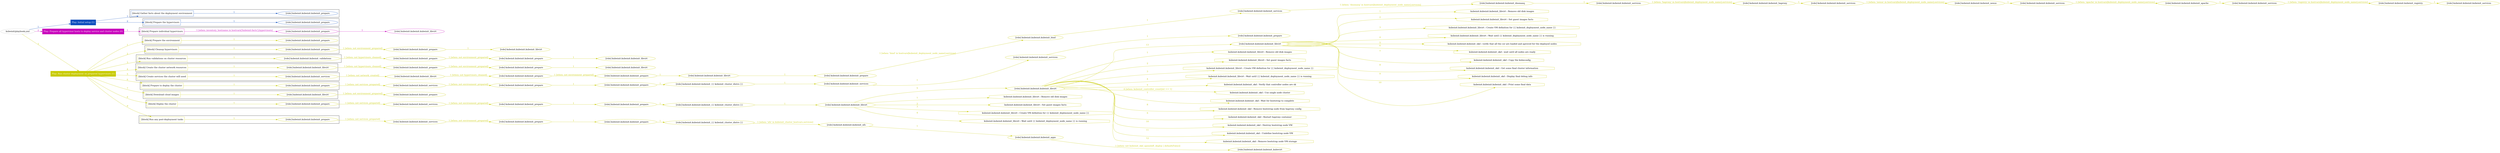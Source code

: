 digraph {
	graph [concentrate=true ordering=in rankdir=LR ratio=fill]
	edge [esep=5 sep=10]
	"kubeinit/playbook.yml" [id=root_node style=dotted]
	play_4e914e64 [label="Play: Initial setup (1)" color="#0e4ebe" fontcolor="#ffffff" id=play_4e914e64 shape=box style=filled tooltip=localhost]
	"kubeinit/playbook.yml" -> play_4e914e64 [label="1 " color="#0e4ebe" fontcolor="#0e4ebe" id=edge_4ff489d5 labeltooltip="1 " tooltip="1 "]
	subgraph "kubeinit.kubeinit.kubeinit_prepare" {
		role_fd4908af [label="[role] kubeinit.kubeinit.kubeinit_prepare" color="#0e4ebe" id=role_fd4908af tooltip="kubeinit.kubeinit.kubeinit_prepare"]
	}
	subgraph "kubeinit.kubeinit.kubeinit_prepare" {
		role_69dec87e [label="[role] kubeinit.kubeinit.kubeinit_prepare" color="#0e4ebe" id=role_69dec87e tooltip="kubeinit.kubeinit.kubeinit_prepare"]
	}
	subgraph "Play: Initial setup (1)" {
		play_4e914e64 -> block_f7ab9ee4 [label=1 color="#0e4ebe" fontcolor="#0e4ebe" id=edge_a1adf432 labeltooltip=1 tooltip=1]
		subgraph cluster_block_f7ab9ee4 {
			block_f7ab9ee4 [label="[block] Gather facts about the deployment environment" color="#0e4ebe" id=block_f7ab9ee4 labeltooltip="Gather facts about the deployment environment" shape=box tooltip="Gather facts about the deployment environment"]
			block_f7ab9ee4 -> role_fd4908af [label="1 " color="#0e4ebe" fontcolor="#0e4ebe" id=edge_4fd4297d labeltooltip="1 " tooltip="1 "]
		}
		play_4e914e64 -> block_a838bcbe [label=2 color="#0e4ebe" fontcolor="#0e4ebe" id=edge_756e80ea labeltooltip=2 tooltip=2]
		subgraph cluster_block_a838bcbe {
			block_a838bcbe [label="[block] Prepare the hypervisors" color="#0e4ebe" id=block_a838bcbe labeltooltip="Prepare the hypervisors" shape=box tooltip="Prepare the hypervisors"]
			block_a838bcbe -> role_69dec87e [label="1 " color="#0e4ebe" fontcolor="#0e4ebe" id=edge_f2686481 labeltooltip="1 " tooltip="1 "]
		}
	}
	play_1fb21b0c [label="Play: Prepare all hypervisor hosts to deploy service and cluster nodes (0)" color="#c804bc" fontcolor="#ffffff" id=play_1fb21b0c shape=box style=filled tooltip="Play: Prepare all hypervisor hosts to deploy service and cluster nodes (0)"]
	"kubeinit/playbook.yml" -> play_1fb21b0c [label="2 " color="#c804bc" fontcolor="#c804bc" id=edge_9f6dee1a labeltooltip="2 " tooltip="2 "]
	subgraph "kubeinit.kubeinit.kubeinit_libvirt" {
		role_2253229f [label="[role] kubeinit.kubeinit.kubeinit_libvirt" color="#c804bc" id=role_2253229f tooltip="kubeinit.kubeinit.kubeinit_libvirt"]
	}
	subgraph "kubeinit.kubeinit.kubeinit_prepare" {
		role_5ec70549 [label="[role] kubeinit.kubeinit.kubeinit_prepare" color="#c804bc" id=role_5ec70549 tooltip="kubeinit.kubeinit.kubeinit_prepare"]
		role_5ec70549 -> role_2253229f [label="1 " color="#c804bc" fontcolor="#c804bc" id=edge_b581c71c labeltooltip="1 " tooltip="1 "]
	}
	subgraph "Play: Prepare all hypervisor hosts to deploy service and cluster nodes (0)" {
		play_1fb21b0c -> block_0307b146 [label=1 color="#c804bc" fontcolor="#c804bc" id=edge_375559dc labeltooltip=1 tooltip=1]
		subgraph cluster_block_0307b146 {
			block_0307b146 [label="[block] Prepare individual hypervisors" color="#c804bc" id=block_0307b146 labeltooltip="Prepare individual hypervisors" shape=box tooltip="Prepare individual hypervisors"]
			block_0307b146 -> role_5ec70549 [label="1 [when: inventory_hostname in hostvars['kubeinit-facts'].hypervisors]" color="#c804bc" fontcolor="#c804bc" id=edge_5ae72ff5 labeltooltip="1 [when: inventory_hostname in hostvars['kubeinit-facts'].hypervisors]" tooltip="1 [when: inventory_hostname in hostvars['kubeinit-facts'].hypervisors]"]
		}
	}
	play_2f89dcea [label="Play: Run cluster deployment on prepared hypervisors (1)" color="#c8cb01" fontcolor="#ffffff" id=play_2f89dcea shape=box style=filled tooltip=localhost]
	"kubeinit/playbook.yml" -> play_2f89dcea [label="3 " color="#c8cb01" fontcolor="#c8cb01" id=edge_bffbb3a6 labeltooltip="3 " tooltip="3 "]
	subgraph "kubeinit.kubeinit.kubeinit_prepare" {
		role_9c0fe7ba [label="[role] kubeinit.kubeinit.kubeinit_prepare" color="#c8cb01" id=role_9c0fe7ba tooltip="kubeinit.kubeinit.kubeinit_prepare"]
	}
	subgraph "kubeinit.kubeinit.kubeinit_libvirt" {
		role_46c83f9a [label="[role] kubeinit.kubeinit.kubeinit_libvirt" color="#c8cb01" id=role_46c83f9a tooltip="kubeinit.kubeinit.kubeinit_libvirt"]
	}
	subgraph "kubeinit.kubeinit.kubeinit_prepare" {
		role_ad6eb1bf [label="[role] kubeinit.kubeinit.kubeinit_prepare" color="#c8cb01" id=role_ad6eb1bf tooltip="kubeinit.kubeinit.kubeinit_prepare"]
		role_ad6eb1bf -> role_46c83f9a [label="1 " color="#c8cb01" fontcolor="#c8cb01" id=edge_d5aa6922 labeltooltip="1 " tooltip="1 "]
	}
	subgraph "kubeinit.kubeinit.kubeinit_prepare" {
		role_4e6cb451 [label="[role] kubeinit.kubeinit.kubeinit_prepare" color="#c8cb01" id=role_4e6cb451 tooltip="kubeinit.kubeinit.kubeinit_prepare"]
		role_4e6cb451 -> role_ad6eb1bf [label="1 [when: not environment_prepared]" color="#c8cb01" fontcolor="#c8cb01" id=edge_e89c4f85 labeltooltip="1 [when: not environment_prepared]" tooltip="1 [when: not environment_prepared]"]
	}
	subgraph "kubeinit.kubeinit.kubeinit_libvirt" {
		role_36cd6bf8 [label="[role] kubeinit.kubeinit.kubeinit_libvirt" color="#c8cb01" id=role_36cd6bf8 tooltip="kubeinit.kubeinit.kubeinit_libvirt"]
	}
	subgraph "kubeinit.kubeinit.kubeinit_prepare" {
		role_2584d941 [label="[role] kubeinit.kubeinit.kubeinit_prepare" color="#c8cb01" id=role_2584d941 tooltip="kubeinit.kubeinit.kubeinit_prepare"]
		role_2584d941 -> role_36cd6bf8 [label="1 " color="#c8cb01" fontcolor="#c8cb01" id=edge_6d9c1d1e labeltooltip="1 " tooltip="1 "]
	}
	subgraph "kubeinit.kubeinit.kubeinit_prepare" {
		role_7f912f42 [label="[role] kubeinit.kubeinit.kubeinit_prepare" color="#c8cb01" id=role_7f912f42 tooltip="kubeinit.kubeinit.kubeinit_prepare"]
		role_7f912f42 -> role_2584d941 [label="1 [when: not environment_prepared]" color="#c8cb01" fontcolor="#c8cb01" id=edge_3506bd33 labeltooltip="1 [when: not environment_prepared]" tooltip="1 [when: not environment_prepared]"]
	}
	subgraph "kubeinit.kubeinit.kubeinit_validations" {
		role_5e11e14b [label="[role] kubeinit.kubeinit.kubeinit_validations" color="#c8cb01" id=role_5e11e14b tooltip="kubeinit.kubeinit.kubeinit_validations"]
		role_5e11e14b -> role_7f912f42 [label="1 [when: not hypervisors_cleaned]" color="#c8cb01" fontcolor="#c8cb01" id=edge_e35ffaf0 labeltooltip="1 [when: not hypervisors_cleaned]" tooltip="1 [when: not hypervisors_cleaned]"]
	}
	subgraph "kubeinit.kubeinit.kubeinit_libvirt" {
		role_f66a70a3 [label="[role] kubeinit.kubeinit.kubeinit_libvirt" color="#c8cb01" id=role_f66a70a3 tooltip="kubeinit.kubeinit.kubeinit_libvirt"]
	}
	subgraph "kubeinit.kubeinit.kubeinit_prepare" {
		role_c2c44895 [label="[role] kubeinit.kubeinit.kubeinit_prepare" color="#c8cb01" id=role_c2c44895 tooltip="kubeinit.kubeinit.kubeinit_prepare"]
		role_c2c44895 -> role_f66a70a3 [label="1 " color="#c8cb01" fontcolor="#c8cb01" id=edge_ed6bbc50 labeltooltip="1 " tooltip="1 "]
	}
	subgraph "kubeinit.kubeinit.kubeinit_prepare" {
		role_7972e5ec [label="[role] kubeinit.kubeinit.kubeinit_prepare" color="#c8cb01" id=role_7972e5ec tooltip="kubeinit.kubeinit.kubeinit_prepare"]
		role_7972e5ec -> role_c2c44895 [label="1 [when: not environment_prepared]" color="#c8cb01" fontcolor="#c8cb01" id=edge_f7f65ac6 labeltooltip="1 [when: not environment_prepared]" tooltip="1 [when: not environment_prepared]"]
	}
	subgraph "kubeinit.kubeinit.kubeinit_libvirt" {
		role_7343e8a0 [label="[role] kubeinit.kubeinit.kubeinit_libvirt" color="#c8cb01" id=role_7343e8a0 tooltip="kubeinit.kubeinit.kubeinit_libvirt"]
		role_7343e8a0 -> role_7972e5ec [label="1 [when: not hypervisors_cleaned]" color="#c8cb01" fontcolor="#c8cb01" id=edge_d0a90a87 labeltooltip="1 [when: not hypervisors_cleaned]" tooltip="1 [when: not hypervisors_cleaned]"]
	}
	subgraph "kubeinit.kubeinit.kubeinit_services" {
		role_c95aaecf [label="[role] kubeinit.kubeinit.kubeinit_services" color="#c8cb01" id=role_c95aaecf tooltip="kubeinit.kubeinit.kubeinit_services"]
	}
	subgraph "kubeinit.kubeinit.kubeinit_registry" {
		role_54d8c5b8 [label="[role] kubeinit.kubeinit.kubeinit_registry" color="#c8cb01" id=role_54d8c5b8 tooltip="kubeinit.kubeinit.kubeinit_registry"]
		role_54d8c5b8 -> role_c95aaecf [label="1 " color="#c8cb01" fontcolor="#c8cb01" id=edge_4d1092a9 labeltooltip="1 " tooltip="1 "]
	}
	subgraph "kubeinit.kubeinit.kubeinit_services" {
		role_a416672f [label="[role] kubeinit.kubeinit.kubeinit_services" color="#c8cb01" id=role_a416672f tooltip="kubeinit.kubeinit.kubeinit_services"]
		role_a416672f -> role_54d8c5b8 [label="1 [when: 'registry' in hostvars[kubeinit_deployment_node_name].services]" color="#c8cb01" fontcolor="#c8cb01" id=edge_85f5467c labeltooltip="1 [when: 'registry' in hostvars[kubeinit_deployment_node_name].services]" tooltip="1 [when: 'registry' in hostvars[kubeinit_deployment_node_name].services]"]
	}
	subgraph "kubeinit.kubeinit.kubeinit_apache" {
		role_a12e4aa0 [label="[role] kubeinit.kubeinit.kubeinit_apache" color="#c8cb01" id=role_a12e4aa0 tooltip="kubeinit.kubeinit.kubeinit_apache"]
		role_a12e4aa0 -> role_a416672f [label="1 " color="#c8cb01" fontcolor="#c8cb01" id=edge_a65c7966 labeltooltip="1 " tooltip="1 "]
	}
	subgraph "kubeinit.kubeinit.kubeinit_services" {
		role_0d0e5149 [label="[role] kubeinit.kubeinit.kubeinit_services" color="#c8cb01" id=role_0d0e5149 tooltip="kubeinit.kubeinit.kubeinit_services"]
		role_0d0e5149 -> role_a12e4aa0 [label="1 [when: 'apache' in hostvars[kubeinit_deployment_node_name].services]" color="#c8cb01" fontcolor="#c8cb01" id=edge_c020ba65 labeltooltip="1 [when: 'apache' in hostvars[kubeinit_deployment_node_name].services]" tooltip="1 [when: 'apache' in hostvars[kubeinit_deployment_node_name].services]"]
	}
	subgraph "kubeinit.kubeinit.kubeinit_nexus" {
		role_527b927e [label="[role] kubeinit.kubeinit.kubeinit_nexus" color="#c8cb01" id=role_527b927e tooltip="kubeinit.kubeinit.kubeinit_nexus"]
		role_527b927e -> role_0d0e5149 [label="1 " color="#c8cb01" fontcolor="#c8cb01" id=edge_44236f78 labeltooltip="1 " tooltip="1 "]
	}
	subgraph "kubeinit.kubeinit.kubeinit_services" {
		role_8ae8592d [label="[role] kubeinit.kubeinit.kubeinit_services" color="#c8cb01" id=role_8ae8592d tooltip="kubeinit.kubeinit.kubeinit_services"]
		role_8ae8592d -> role_527b927e [label="1 [when: 'nexus' in hostvars[kubeinit_deployment_node_name].services]" color="#c8cb01" fontcolor="#c8cb01" id=edge_5bd20817 labeltooltip="1 [when: 'nexus' in hostvars[kubeinit_deployment_node_name].services]" tooltip="1 [when: 'nexus' in hostvars[kubeinit_deployment_node_name].services]"]
	}
	subgraph "kubeinit.kubeinit.kubeinit_haproxy" {
		role_d26cd237 [label="[role] kubeinit.kubeinit.kubeinit_haproxy" color="#c8cb01" id=role_d26cd237 tooltip="kubeinit.kubeinit.kubeinit_haproxy"]
		role_d26cd237 -> role_8ae8592d [label="1 " color="#c8cb01" fontcolor="#c8cb01" id=edge_d39f09a6 labeltooltip="1 " tooltip="1 "]
	}
	subgraph "kubeinit.kubeinit.kubeinit_services" {
		role_e97a756e [label="[role] kubeinit.kubeinit.kubeinit_services" color="#c8cb01" id=role_e97a756e tooltip="kubeinit.kubeinit.kubeinit_services"]
		role_e97a756e -> role_d26cd237 [label="1 [when: 'haproxy' in hostvars[kubeinit_deployment_node_name].services]" color="#c8cb01" fontcolor="#c8cb01" id=edge_504bc693 labeltooltip="1 [when: 'haproxy' in hostvars[kubeinit_deployment_node_name].services]" tooltip="1 [when: 'haproxy' in hostvars[kubeinit_deployment_node_name].services]"]
	}
	subgraph "kubeinit.kubeinit.kubeinit_dnsmasq" {
		role_b271257d [label="[role] kubeinit.kubeinit.kubeinit_dnsmasq" color="#c8cb01" id=role_b271257d tooltip="kubeinit.kubeinit.kubeinit_dnsmasq"]
		role_b271257d -> role_e97a756e [label="1 " color="#c8cb01" fontcolor="#c8cb01" id=edge_60c05bbc labeltooltip="1 " tooltip="1 "]
	}
	subgraph "kubeinit.kubeinit.kubeinit_services" {
		role_afd55d66 [label="[role] kubeinit.kubeinit.kubeinit_services" color="#c8cb01" id=role_afd55d66 tooltip="kubeinit.kubeinit.kubeinit_services"]
		role_afd55d66 -> role_b271257d [label="1 [when: 'dnsmasq' in hostvars[kubeinit_deployment_node_name].services]" color="#c8cb01" fontcolor="#c8cb01" id=edge_357ff1e6 labeltooltip="1 [when: 'dnsmasq' in hostvars[kubeinit_deployment_node_name].services]" tooltip="1 [when: 'dnsmasq' in hostvars[kubeinit_deployment_node_name].services]"]
	}
	subgraph "kubeinit.kubeinit.kubeinit_bind" {
		role_9a9a4bff [label="[role] kubeinit.kubeinit.kubeinit_bind" color="#c8cb01" id=role_9a9a4bff tooltip="kubeinit.kubeinit.kubeinit_bind"]
		role_9a9a4bff -> role_afd55d66 [label="1 " color="#c8cb01" fontcolor="#c8cb01" id=edge_6f9c874e labeltooltip="1 " tooltip="1 "]
	}
	subgraph "kubeinit.kubeinit.kubeinit_prepare" {
		role_b972ca03 [label="[role] kubeinit.kubeinit.kubeinit_prepare" color="#c8cb01" id=role_b972ca03 tooltip="kubeinit.kubeinit.kubeinit_prepare"]
		role_b972ca03 -> role_9a9a4bff [label="1 [when: 'bind' in hostvars[kubeinit_deployment_node_name].services]" color="#c8cb01" fontcolor="#c8cb01" id=edge_92c0a824 labeltooltip="1 [when: 'bind' in hostvars[kubeinit_deployment_node_name].services]" tooltip="1 [when: 'bind' in hostvars[kubeinit_deployment_node_name].services]"]
	}
	subgraph "kubeinit.kubeinit.kubeinit_libvirt" {
		role_f0cde20f [label="[role] kubeinit.kubeinit.kubeinit_libvirt" color="#c8cb01" id=role_f0cde20f tooltip="kubeinit.kubeinit.kubeinit_libvirt"]
		role_f0cde20f -> role_b972ca03 [label="1 " color="#c8cb01" fontcolor="#c8cb01" id=edge_6a80086a labeltooltip="1 " tooltip="1 "]
	}
	subgraph "kubeinit.kubeinit.kubeinit_prepare" {
		role_d7c16198 [label="[role] kubeinit.kubeinit.kubeinit_prepare" color="#c8cb01" id=role_d7c16198 tooltip="kubeinit.kubeinit.kubeinit_prepare"]
		role_d7c16198 -> role_f0cde20f [label="1 " color="#c8cb01" fontcolor="#c8cb01" id=edge_2d52c5f4 labeltooltip="1 " tooltip="1 "]
	}
	subgraph "kubeinit.kubeinit.kubeinit_prepare" {
		role_d13fef02 [label="[role] kubeinit.kubeinit.kubeinit_prepare" color="#c8cb01" id=role_d13fef02 tooltip="kubeinit.kubeinit.kubeinit_prepare"]
		role_d13fef02 -> role_d7c16198 [label="1 [when: not environment_prepared]" color="#c8cb01" fontcolor="#c8cb01" id=edge_324f4bd3 labeltooltip="1 [when: not environment_prepared]" tooltip="1 [when: not environment_prepared]"]
	}
	subgraph "kubeinit.kubeinit.kubeinit_libvirt" {
		role_856e96bd [label="[role] kubeinit.kubeinit.kubeinit_libvirt" color="#c8cb01" id=role_856e96bd tooltip="kubeinit.kubeinit.kubeinit_libvirt"]
		role_856e96bd -> role_d13fef02 [label="1 [when: not hypervisors_cleaned]" color="#c8cb01" fontcolor="#c8cb01" id=edge_620374a3 labeltooltip="1 [when: not hypervisors_cleaned]" tooltip="1 [when: not hypervisors_cleaned]"]
	}
	subgraph "kubeinit.kubeinit.kubeinit_services" {
		role_5e83ffb6 [label="[role] kubeinit.kubeinit.kubeinit_services" color="#c8cb01" id=role_5e83ffb6 tooltip="kubeinit.kubeinit.kubeinit_services"]
		role_5e83ffb6 -> role_856e96bd [label="1 [when: not network_created]" color="#c8cb01" fontcolor="#c8cb01" id=edge_21f86367 labeltooltip="1 [when: not network_created]" tooltip="1 [when: not network_created]"]
	}
	subgraph "kubeinit.kubeinit.kubeinit_prepare" {
		role_6d3808e2 [label="[role] kubeinit.kubeinit.kubeinit_prepare" color="#c8cb01" id=role_6d3808e2 tooltip="kubeinit.kubeinit.kubeinit_prepare"]
	}
	subgraph "kubeinit.kubeinit.kubeinit_services" {
		role_d3d2eced [label="[role] kubeinit.kubeinit.kubeinit_services" color="#c8cb01" id=role_d3d2eced tooltip="kubeinit.kubeinit.kubeinit_services"]
		role_d3d2eced -> role_6d3808e2 [label="1 " color="#c8cb01" fontcolor="#c8cb01" id=edge_c1c97fa8 labeltooltip="1 " tooltip="1 "]
	}
	subgraph "kubeinit.kubeinit.kubeinit_services" {
		role_b2fcb468 [label="[role] kubeinit.kubeinit.kubeinit_services" color="#c8cb01" id=role_b2fcb468 tooltip="kubeinit.kubeinit.kubeinit_services"]
		role_b2fcb468 -> role_d3d2eced [label="1 " color="#c8cb01" fontcolor="#c8cb01" id=edge_1f1525b4 labeltooltip="1 " tooltip="1 "]
	}
	subgraph "kubeinit.kubeinit.kubeinit_{{ kubeinit_cluster_distro }}" {
		role_0a1ce765 [label="[role] kubeinit.kubeinit.kubeinit_{{ kubeinit_cluster_distro }}" color="#c8cb01" id=role_0a1ce765 tooltip="kubeinit.kubeinit.kubeinit_{{ kubeinit_cluster_distro }}"]
		role_0a1ce765 -> role_b2fcb468 [label="1 " color="#c8cb01" fontcolor="#c8cb01" id=edge_d6eb5a8c labeltooltip="1 " tooltip="1 "]
	}
	subgraph "kubeinit.kubeinit.kubeinit_prepare" {
		role_3f440d27 [label="[role] kubeinit.kubeinit.kubeinit_prepare" color="#c8cb01" id=role_3f440d27 tooltip="kubeinit.kubeinit.kubeinit_prepare"]
		role_3f440d27 -> role_0a1ce765 [label="1 " color="#c8cb01" fontcolor="#c8cb01" id=edge_55a26d3f labeltooltip="1 " tooltip="1 "]
	}
	subgraph "kubeinit.kubeinit.kubeinit_prepare" {
		role_cfdd27df [label="[role] kubeinit.kubeinit.kubeinit_prepare" color="#c8cb01" id=role_cfdd27df tooltip="kubeinit.kubeinit.kubeinit_prepare"]
		role_cfdd27df -> role_3f440d27 [label="1 " color="#c8cb01" fontcolor="#c8cb01" id=edge_e336e3c4 labeltooltip="1 " tooltip="1 "]
	}
	subgraph "kubeinit.kubeinit.kubeinit_services" {
		role_b2cf1198 [label="[role] kubeinit.kubeinit.kubeinit_services" color="#c8cb01" id=role_b2cf1198 tooltip="kubeinit.kubeinit.kubeinit_services"]
		role_b2cf1198 -> role_cfdd27df [label="1 [when: not environment_prepared]" color="#c8cb01" fontcolor="#c8cb01" id=edge_b9cbac7a labeltooltip="1 [when: not environment_prepared]" tooltip="1 [when: not environment_prepared]"]
	}
	subgraph "kubeinit.kubeinit.kubeinit_prepare" {
		role_88609d8b [label="[role] kubeinit.kubeinit.kubeinit_prepare" color="#c8cb01" id=role_88609d8b tooltip="kubeinit.kubeinit.kubeinit_prepare"]
		role_88609d8b -> role_b2cf1198 [label="1 [when: not services_prepared]" color="#c8cb01" fontcolor="#c8cb01" id=edge_02fce723 labeltooltip="1 [when: not services_prepared]" tooltip="1 [when: not services_prepared]"]
	}
	subgraph "kubeinit.kubeinit.kubeinit_prepare" {
		role_790cf5c9 [label="[role] kubeinit.kubeinit.kubeinit_prepare" color="#c8cb01" id=role_790cf5c9 tooltip="kubeinit.kubeinit.kubeinit_prepare"]
	}
	subgraph "kubeinit.kubeinit.kubeinit_libvirt" {
		role_04fc8dc3 [label="[role] kubeinit.kubeinit.kubeinit_libvirt" color="#c8cb01" id=role_04fc8dc3 tooltip="kubeinit.kubeinit.kubeinit_libvirt"]
		role_04fc8dc3 -> role_790cf5c9 [label="1 [when: not environment_prepared]" color="#c8cb01" fontcolor="#c8cb01" id=edge_d9c478bf labeltooltip="1 [when: not environment_prepared]" tooltip="1 [when: not environment_prepared]"]
	}
	subgraph "kubeinit.kubeinit.kubeinit_libvirt" {
		role_00b14c67 [label="[role] kubeinit.kubeinit.kubeinit_libvirt" color="#c8cb01" id=role_00b14c67 tooltip="kubeinit.kubeinit.kubeinit_libvirt"]
		task_533578ec [label="kubeinit.kubeinit.kubeinit_libvirt : Remove old disk images" color="#c8cb01" id=task_533578ec shape=octagon tooltip="kubeinit.kubeinit.kubeinit_libvirt : Remove old disk images"]
		role_00b14c67 -> task_533578ec [label="1 " color="#c8cb01" fontcolor="#c8cb01" id=edge_70fe4f9c labeltooltip="1 " tooltip="1 "]
		task_cfdd8819 [label="kubeinit.kubeinit.kubeinit_libvirt : Set guest images facts" color="#c8cb01" id=task_cfdd8819 shape=octagon tooltip="kubeinit.kubeinit.kubeinit_libvirt : Set guest images facts"]
		role_00b14c67 -> task_cfdd8819 [label="2 " color="#c8cb01" fontcolor="#c8cb01" id=edge_f4d9d29d labeltooltip="2 " tooltip="2 "]
		task_6c0585f1 [label="kubeinit.kubeinit.kubeinit_libvirt : Create VM definition for {{ kubeinit_deployment_node_name }}" color="#c8cb01" id=task_6c0585f1 shape=octagon tooltip="kubeinit.kubeinit.kubeinit_libvirt : Create VM definition for {{ kubeinit_deployment_node_name }}"]
		role_00b14c67 -> task_6c0585f1 [label="3 " color="#c8cb01" fontcolor="#c8cb01" id=edge_a2d695dc labeltooltip="3 " tooltip="3 "]
		task_218a6a0e [label="kubeinit.kubeinit.kubeinit_libvirt : Wait until {{ kubeinit_deployment_node_name }} is running" color="#c8cb01" id=task_218a6a0e shape=octagon tooltip="kubeinit.kubeinit.kubeinit_libvirt : Wait until {{ kubeinit_deployment_node_name }} is running"]
		role_00b14c67 -> task_218a6a0e [label="4 " color="#c8cb01" fontcolor="#c8cb01" id=edge_9e24e4f3 labeltooltip="4 " tooltip="4 "]
		task_4f67aa22 [label="kubeinit.kubeinit.kubeinit_okd : verify that all the csr are loaded and aproved for the deployed nodes" color="#c8cb01" id=task_4f67aa22 shape=octagon tooltip="kubeinit.kubeinit.kubeinit_okd : verify that all the csr are loaded and aproved for the deployed nodes"]
		role_00b14c67 -> task_4f67aa22 [label="5 " color="#c8cb01" fontcolor="#c8cb01" id=edge_5cf240c7 labeltooltip="5 " tooltip="5 "]
		task_e8c7a457 [label="kubeinit.kubeinit.kubeinit_okd : wait until all nodes are ready" color="#c8cb01" id=task_e8c7a457 shape=octagon tooltip="kubeinit.kubeinit.kubeinit_okd : wait until all nodes are ready"]
		role_00b14c67 -> task_e8c7a457 [label="6 " color="#c8cb01" fontcolor="#c8cb01" id=edge_0ae916c8 labeltooltip="6 " tooltip="6 "]
		task_df2bb615 [label="kubeinit.kubeinit.kubeinit_okd : Copy the kubeconfig" color="#c8cb01" id=task_df2bb615 shape=octagon tooltip="kubeinit.kubeinit.kubeinit_okd : Copy the kubeconfig"]
		role_00b14c67 -> task_df2bb615 [label="7 " color="#c8cb01" fontcolor="#c8cb01" id=edge_c85f3efb labeltooltip="7 " tooltip="7 "]
		task_feddc29b [label="kubeinit.kubeinit.kubeinit_okd : Get some final cluster information" color="#c8cb01" id=task_feddc29b shape=octagon tooltip="kubeinit.kubeinit.kubeinit_okd : Get some final cluster information"]
		role_00b14c67 -> task_feddc29b [label="8 " color="#c8cb01" fontcolor="#c8cb01" id=edge_3739b8cf labeltooltip="8 " tooltip="8 "]
		task_a2d1482a [label="kubeinit.kubeinit.kubeinit_okd : Display final debug info" color="#c8cb01" id=task_a2d1482a shape=octagon tooltip="kubeinit.kubeinit.kubeinit_okd : Display final debug info"]
		role_00b14c67 -> task_a2d1482a [label="9 " color="#c8cb01" fontcolor="#c8cb01" id=edge_ceda8502 labeltooltip="9 " tooltip="9 "]
		task_c70e4a7d [label="kubeinit.kubeinit.kubeinit_okd : Print some final data" color="#c8cb01" id=task_c70e4a7d shape=octagon tooltip="kubeinit.kubeinit.kubeinit_okd : Print some final data"]
		role_00b14c67 -> task_c70e4a7d [label="10 " color="#c8cb01" fontcolor="#c8cb01" id=edge_bc88bef4 labeltooltip="10 " tooltip="10 "]
	}
	subgraph "kubeinit.kubeinit.kubeinit_libvirt" {
		role_626a344e [label="[role] kubeinit.kubeinit.kubeinit_libvirt" color="#c8cb01" id=role_626a344e tooltip="kubeinit.kubeinit.kubeinit_libvirt"]
		task_425c0024 [label="kubeinit.kubeinit.kubeinit_libvirt : Remove old disk images" color="#c8cb01" id=task_425c0024 shape=octagon tooltip="kubeinit.kubeinit.kubeinit_libvirt : Remove old disk images"]
		role_626a344e -> task_425c0024 [label="1 " color="#c8cb01" fontcolor="#c8cb01" id=edge_346462fe labeltooltip="1 " tooltip="1 "]
		task_7805aa20 [label="kubeinit.kubeinit.kubeinit_libvirt : Set guest images facts" color="#c8cb01" id=task_7805aa20 shape=octagon tooltip="kubeinit.kubeinit.kubeinit_libvirt : Set guest images facts"]
		role_626a344e -> task_7805aa20 [label="2 " color="#c8cb01" fontcolor="#c8cb01" id=edge_fbdee884 labeltooltip="2 " tooltip="2 "]
		task_92cef540 [label="kubeinit.kubeinit.kubeinit_libvirt : Create VM definition for {{ kubeinit_deployment_node_name }}" color="#c8cb01" id=task_92cef540 shape=octagon tooltip="kubeinit.kubeinit.kubeinit_libvirt : Create VM definition for {{ kubeinit_deployment_node_name }}"]
		role_626a344e -> task_92cef540 [label="3 " color="#c8cb01" fontcolor="#c8cb01" id=edge_77c839f0 labeltooltip="3 " tooltip="3 "]
		task_9b86efb5 [label="kubeinit.kubeinit.kubeinit_libvirt : Wait until {{ kubeinit_deployment_node_name }} is running" color="#c8cb01" id=task_9b86efb5 shape=octagon tooltip="kubeinit.kubeinit.kubeinit_libvirt : Wait until {{ kubeinit_deployment_node_name }} is running"]
		role_626a344e -> task_9b86efb5 [label="4 " color="#c8cb01" fontcolor="#c8cb01" id=edge_b79723fd labeltooltip="4 " tooltip="4 "]
		task_b543eabb [label="kubeinit.kubeinit.kubeinit_okd : Verify that controller nodes are ok" color="#c8cb01" id=task_b543eabb shape=octagon tooltip="kubeinit.kubeinit.kubeinit_okd : Verify that controller nodes are ok"]
		role_626a344e -> task_b543eabb [label="5 " color="#c8cb01" fontcolor="#c8cb01" id=edge_6646ab53 labeltooltip="5 " tooltip="5 "]
		task_80788ee1 [label="kubeinit.kubeinit.kubeinit_okd : Use single node cluster" color="#c8cb01" id=task_80788ee1 shape=octagon tooltip="kubeinit.kubeinit.kubeinit_okd : Use single node cluster"]
		role_626a344e -> task_80788ee1 [label="6 [when: kubeinit_controller_count|int == 1]" color="#c8cb01" fontcolor="#c8cb01" id=edge_01d13802 labeltooltip="6 [when: kubeinit_controller_count|int == 1]" tooltip="6 [when: kubeinit_controller_count|int == 1]"]
		task_c6891e9a [label="kubeinit.kubeinit.kubeinit_okd : Wait for bootstrap to complete" color="#c8cb01" id=task_c6891e9a shape=octagon tooltip="kubeinit.kubeinit.kubeinit_okd : Wait for bootstrap to complete"]
		role_626a344e -> task_c6891e9a [label="7 " color="#c8cb01" fontcolor="#c8cb01" id=edge_39a53efc labeltooltip="7 " tooltip="7 "]
		task_1ee35f1e [label="kubeinit.kubeinit.kubeinit_okd : Remove bootstrap node from haproxy config" color="#c8cb01" id=task_1ee35f1e shape=octagon tooltip="kubeinit.kubeinit.kubeinit_okd : Remove bootstrap node from haproxy config"]
		role_626a344e -> task_1ee35f1e [label="8 " color="#c8cb01" fontcolor="#c8cb01" id=edge_4a434b9a labeltooltip="8 " tooltip="8 "]
		task_f4b4251d [label="kubeinit.kubeinit.kubeinit_okd : Restart haproxy container" color="#c8cb01" id=task_f4b4251d shape=octagon tooltip="kubeinit.kubeinit.kubeinit_okd : Restart haproxy container"]
		role_626a344e -> task_f4b4251d [label="9 " color="#c8cb01" fontcolor="#c8cb01" id=edge_9f16f69f labeltooltip="9 " tooltip="9 "]
		task_6de187f7 [label="kubeinit.kubeinit.kubeinit_okd : Destroy bootstrap node VM" color="#c8cb01" id=task_6de187f7 shape=octagon tooltip="kubeinit.kubeinit.kubeinit_okd : Destroy bootstrap node VM"]
		role_626a344e -> task_6de187f7 [label="10 " color="#c8cb01" fontcolor="#c8cb01" id=edge_ac8c1a9b labeltooltip="10 " tooltip="10 "]
		task_4fc90cdf [label="kubeinit.kubeinit.kubeinit_okd : Undefine bootstrap node VM" color="#c8cb01" id=task_4fc90cdf shape=octagon tooltip="kubeinit.kubeinit.kubeinit_okd : Undefine bootstrap node VM"]
		role_626a344e -> task_4fc90cdf [label="11 " color="#c8cb01" fontcolor="#c8cb01" id=edge_a0928c9e labeltooltip="11 " tooltip="11 "]
		task_99438106 [label="kubeinit.kubeinit.kubeinit_okd : Remove bootstrap node VM storage" color="#c8cb01" id=task_99438106 shape=octagon tooltip="kubeinit.kubeinit.kubeinit_okd : Remove bootstrap node VM storage"]
		role_626a344e -> task_99438106 [label="12 " color="#c8cb01" fontcolor="#c8cb01" id=edge_94aa5875 labeltooltip="12 " tooltip="12 "]
		role_626a344e -> role_00b14c67 [label="13 " color="#c8cb01" fontcolor="#c8cb01" id=edge_ec0088ff labeltooltip="13 " tooltip="13 "]
	}
	subgraph "kubeinit.kubeinit.kubeinit_libvirt" {
		role_abeb68f9 [label="[role] kubeinit.kubeinit.kubeinit_libvirt" color="#c8cb01" id=role_abeb68f9 tooltip="kubeinit.kubeinit.kubeinit_libvirt"]
		task_f9799e60 [label="kubeinit.kubeinit.kubeinit_libvirt : Remove old disk images" color="#c8cb01" id=task_f9799e60 shape=octagon tooltip="kubeinit.kubeinit.kubeinit_libvirt : Remove old disk images"]
		role_abeb68f9 -> task_f9799e60 [label="1 " color="#c8cb01" fontcolor="#c8cb01" id=edge_89984c4c labeltooltip="1 " tooltip="1 "]
		task_5edf80a3 [label="kubeinit.kubeinit.kubeinit_libvirt : Set guest images facts" color="#c8cb01" id=task_5edf80a3 shape=octagon tooltip="kubeinit.kubeinit.kubeinit_libvirt : Set guest images facts"]
		role_abeb68f9 -> task_5edf80a3 [label="2 " color="#c8cb01" fontcolor="#c8cb01" id=edge_003fac8a labeltooltip="2 " tooltip="2 "]
		task_052054f1 [label="kubeinit.kubeinit.kubeinit_libvirt : Create VM definition for {{ kubeinit_deployment_node_name }}" color="#c8cb01" id=task_052054f1 shape=octagon tooltip="kubeinit.kubeinit.kubeinit_libvirt : Create VM definition for {{ kubeinit_deployment_node_name }}"]
		role_abeb68f9 -> task_052054f1 [label="3 " color="#c8cb01" fontcolor="#c8cb01" id=edge_5093ee62 labeltooltip="3 " tooltip="3 "]
		task_5d4639a1 [label="kubeinit.kubeinit.kubeinit_libvirt : Wait until {{ kubeinit_deployment_node_name }} is running" color="#c8cb01" id=task_5d4639a1 shape=octagon tooltip="kubeinit.kubeinit.kubeinit_libvirt : Wait until {{ kubeinit_deployment_node_name }} is running"]
		role_abeb68f9 -> task_5d4639a1 [label="4 " color="#c8cb01" fontcolor="#c8cb01" id=edge_8cc88101 labeltooltip="4 " tooltip="4 "]
		role_abeb68f9 -> role_626a344e [label="5 " color="#c8cb01" fontcolor="#c8cb01" id=edge_0bcdff40 labeltooltip="5 " tooltip="5 "]
	}
	subgraph "kubeinit.kubeinit.kubeinit_{{ kubeinit_cluster_distro }}" {
		role_7ec41c7d [label="[role] kubeinit.kubeinit.kubeinit_{{ kubeinit_cluster_distro }}" color="#c8cb01" id=role_7ec41c7d tooltip="kubeinit.kubeinit.kubeinit_{{ kubeinit_cluster_distro }}"]
		role_7ec41c7d -> role_abeb68f9 [label="1 " color="#c8cb01" fontcolor="#c8cb01" id=edge_0dbd9fc3 labeltooltip="1 " tooltip="1 "]
	}
	subgraph "kubeinit.kubeinit.kubeinit_prepare" {
		role_52eb1c7f [label="[role] kubeinit.kubeinit.kubeinit_prepare" color="#c8cb01" id=role_52eb1c7f tooltip="kubeinit.kubeinit.kubeinit_prepare"]
		role_52eb1c7f -> role_7ec41c7d [label="1 " color="#c8cb01" fontcolor="#c8cb01" id=edge_2e140abd labeltooltip="1 " tooltip="1 "]
	}
	subgraph "kubeinit.kubeinit.kubeinit_prepare" {
		role_782414e1 [label="[role] kubeinit.kubeinit.kubeinit_prepare" color="#c8cb01" id=role_782414e1 tooltip="kubeinit.kubeinit.kubeinit_prepare"]
		role_782414e1 -> role_52eb1c7f [label="1 " color="#c8cb01" fontcolor="#c8cb01" id=edge_19b46f24 labeltooltip="1 " tooltip="1 "]
	}
	subgraph "kubeinit.kubeinit.kubeinit_services" {
		role_fa3d91dc [label="[role] kubeinit.kubeinit.kubeinit_services" color="#c8cb01" id=role_fa3d91dc tooltip="kubeinit.kubeinit.kubeinit_services"]
		role_fa3d91dc -> role_782414e1 [label="1 [when: not environment_prepared]" color="#c8cb01" fontcolor="#c8cb01" id=edge_7f6b1fc7 labeltooltip="1 [when: not environment_prepared]" tooltip="1 [when: not environment_prepared]"]
	}
	subgraph "kubeinit.kubeinit.kubeinit_prepare" {
		role_35f02a29 [label="[role] kubeinit.kubeinit.kubeinit_prepare" color="#c8cb01" id=role_35f02a29 tooltip="kubeinit.kubeinit.kubeinit_prepare"]
		role_35f02a29 -> role_fa3d91dc [label="1 [when: not services_prepared]" color="#c8cb01" fontcolor="#c8cb01" id=edge_d61cafec labeltooltip="1 [when: not services_prepared]" tooltip="1 [when: not services_prepared]"]
	}
	subgraph "kubeinit.kubeinit.kubeinit_kubevirt" {
		role_17b31cf8 [label="[role] kubeinit.kubeinit.kubeinit_kubevirt" color="#c8cb01" id=role_17b31cf8 tooltip="kubeinit.kubeinit.kubeinit_kubevirt"]
	}
	subgraph "kubeinit.kubeinit.kubeinit_apps" {
		role_305eb551 [label="[role] kubeinit.kubeinit.kubeinit_apps" color="#c8cb01" id=role_305eb551 tooltip="kubeinit.kubeinit.kubeinit_apps"]
		role_305eb551 -> role_17b31cf8 [label="1 [when: not kubeinit_okd_openshift_deploy | default(False)]" color="#c8cb01" fontcolor="#c8cb01" id=edge_7f1333c6 labeltooltip="1 [when: not kubeinit_okd_openshift_deploy | default(False)]" tooltip="1 [when: not kubeinit_okd_openshift_deploy | default(False)]"]
	}
	subgraph "kubeinit.kubeinit.kubeinit_nfs" {
		role_d8608e5c [label="[role] kubeinit.kubeinit.kubeinit_nfs" color="#c8cb01" id=role_d8608e5c tooltip="kubeinit.kubeinit.kubeinit_nfs"]
		role_d8608e5c -> role_305eb551 [label="1 " color="#c8cb01" fontcolor="#c8cb01" id=edge_c38feb58 labeltooltip="1 " tooltip="1 "]
	}
	subgraph "kubeinit.kubeinit.kubeinit_{{ kubeinit_cluster_distro }}" {
		role_ac04f663 [label="[role] kubeinit.kubeinit.kubeinit_{{ kubeinit_cluster_distro }}" color="#c8cb01" id=role_ac04f663 tooltip="kubeinit.kubeinit.kubeinit_{{ kubeinit_cluster_distro }}"]
		role_ac04f663 -> role_d8608e5c [label="1 [when: 'nfs' in kubeinit_cluster_hostvars.services]" color="#c8cb01" fontcolor="#c8cb01" id=edge_2406d8de labeltooltip="1 [when: 'nfs' in kubeinit_cluster_hostvars.services]" tooltip="1 [when: 'nfs' in kubeinit_cluster_hostvars.services]"]
	}
	subgraph "kubeinit.kubeinit.kubeinit_prepare" {
		role_b5ffe200 [label="[role] kubeinit.kubeinit.kubeinit_prepare" color="#c8cb01" id=role_b5ffe200 tooltip="kubeinit.kubeinit.kubeinit_prepare"]
		role_b5ffe200 -> role_ac04f663 [label="1 " color="#c8cb01" fontcolor="#c8cb01" id=edge_dee2f13a labeltooltip="1 " tooltip="1 "]
	}
	subgraph "kubeinit.kubeinit.kubeinit_prepare" {
		role_cbbbbd48 [label="[role] kubeinit.kubeinit.kubeinit_prepare" color="#c8cb01" id=role_cbbbbd48 tooltip="kubeinit.kubeinit.kubeinit_prepare"]
		role_cbbbbd48 -> role_b5ffe200 [label="1 " color="#c8cb01" fontcolor="#c8cb01" id=edge_dc9dc8b4 labeltooltip="1 " tooltip="1 "]
	}
	subgraph "kubeinit.kubeinit.kubeinit_services" {
		role_b5a4957a [label="[role] kubeinit.kubeinit.kubeinit_services" color="#c8cb01" id=role_b5a4957a tooltip="kubeinit.kubeinit.kubeinit_services"]
		role_b5a4957a -> role_cbbbbd48 [label="1 [when: not environment_prepared]" color="#c8cb01" fontcolor="#c8cb01" id=edge_83d5e060 labeltooltip="1 [when: not environment_prepared]" tooltip="1 [when: not environment_prepared]"]
	}
	subgraph "kubeinit.kubeinit.kubeinit_prepare" {
		role_1964bb32 [label="[role] kubeinit.kubeinit.kubeinit_prepare" color="#c8cb01" id=role_1964bb32 tooltip="kubeinit.kubeinit.kubeinit_prepare"]
		role_1964bb32 -> role_b5a4957a [label="1 [when: not services_prepared]" color="#c8cb01" fontcolor="#c8cb01" id=edge_201d633e labeltooltip="1 [when: not services_prepared]" tooltip="1 [when: not services_prepared]"]
	}
	subgraph "Play: Run cluster deployment on prepared hypervisors (1)" {
		play_2f89dcea -> block_b5cb014e [label=1 color="#c8cb01" fontcolor="#c8cb01" id=edge_e24b92c8 labeltooltip=1 tooltip=1]
		subgraph cluster_block_b5cb014e {
			block_b5cb014e [label="[block] Prepare the environment" color="#c8cb01" id=block_b5cb014e labeltooltip="Prepare the environment" shape=box tooltip="Prepare the environment"]
			block_b5cb014e -> role_9c0fe7ba [label="1 " color="#c8cb01" fontcolor="#c8cb01" id=edge_fe036f84 labeltooltip="1 " tooltip="1 "]
		}
		play_2f89dcea -> block_b9371fac [label=2 color="#c8cb01" fontcolor="#c8cb01" id=edge_9437ac1d labeltooltip=2 tooltip=2]
		subgraph cluster_block_b9371fac {
			block_b9371fac [label="[block] Cleanup hypervisors" color="#c8cb01" id=block_b9371fac labeltooltip="Cleanup hypervisors" shape=box tooltip="Cleanup hypervisors"]
			block_b9371fac -> role_4e6cb451 [label="1 " color="#c8cb01" fontcolor="#c8cb01" id=edge_411ced78 labeltooltip="1 " tooltip="1 "]
		}
		play_2f89dcea -> block_8cc12e68 [label=3 color="#c8cb01" fontcolor="#c8cb01" id=edge_d4c96742 labeltooltip=3 tooltip=3]
		subgraph cluster_block_8cc12e68 {
			block_8cc12e68 [label="[block] Run validations on cluster resources" color="#c8cb01" id=block_8cc12e68 labeltooltip="Run validations on cluster resources" shape=box tooltip="Run validations on cluster resources"]
			block_8cc12e68 -> role_5e11e14b [label="1 " color="#c8cb01" fontcolor="#c8cb01" id=edge_ae68203e labeltooltip="1 " tooltip="1 "]
		}
		play_2f89dcea -> block_07be0f5a [label=4 color="#c8cb01" fontcolor="#c8cb01" id=edge_ac0bc475 labeltooltip=4 tooltip=4]
		subgraph cluster_block_07be0f5a {
			block_07be0f5a [label="[block] Create the cluster network resources" color="#c8cb01" id=block_07be0f5a labeltooltip="Create the cluster network resources" shape=box tooltip="Create the cluster network resources"]
			block_07be0f5a -> role_7343e8a0 [label="1 " color="#c8cb01" fontcolor="#c8cb01" id=edge_eb2574ee labeltooltip="1 " tooltip="1 "]
		}
		play_2f89dcea -> block_93cd5223 [label=5 color="#c8cb01" fontcolor="#c8cb01" id=edge_2a4aa265 labeltooltip=5 tooltip=5]
		subgraph cluster_block_93cd5223 {
			block_93cd5223 [label="[block] Create services the cluster will need" color="#c8cb01" id=block_93cd5223 labeltooltip="Create services the cluster will need" shape=box tooltip="Create services the cluster will need"]
			block_93cd5223 -> role_5e83ffb6 [label="1 " color="#c8cb01" fontcolor="#c8cb01" id=edge_c85ef126 labeltooltip="1 " tooltip="1 "]
		}
		play_2f89dcea -> block_a1f80e5c [label=6 color="#c8cb01" fontcolor="#c8cb01" id=edge_4a830758 labeltooltip=6 tooltip=6]
		subgraph cluster_block_a1f80e5c {
			block_a1f80e5c [label="[block] Prepare to deploy the cluster" color="#c8cb01" id=block_a1f80e5c labeltooltip="Prepare to deploy the cluster" shape=box tooltip="Prepare to deploy the cluster"]
			block_a1f80e5c -> role_88609d8b [label="1 " color="#c8cb01" fontcolor="#c8cb01" id=edge_61c9e217 labeltooltip="1 " tooltip="1 "]
		}
		play_2f89dcea -> block_c8fa79a4 [label=7 color="#c8cb01" fontcolor="#c8cb01" id=edge_1096d866 labeltooltip=7 tooltip=7]
		subgraph cluster_block_c8fa79a4 {
			block_c8fa79a4 [label="[block] Download cloud images" color="#c8cb01" id=block_c8fa79a4 labeltooltip="Download cloud images" shape=box tooltip="Download cloud images"]
			block_c8fa79a4 -> role_04fc8dc3 [label="1 " color="#c8cb01" fontcolor="#c8cb01" id=edge_7b681f62 labeltooltip="1 " tooltip="1 "]
		}
		play_2f89dcea -> block_9cc0fa87 [label=8 color="#c8cb01" fontcolor="#c8cb01" id=edge_ee19ab03 labeltooltip=8 tooltip=8]
		subgraph cluster_block_9cc0fa87 {
			block_9cc0fa87 [label="[block] Deploy the cluster" color="#c8cb01" id=block_9cc0fa87 labeltooltip="Deploy the cluster" shape=box tooltip="Deploy the cluster"]
			block_9cc0fa87 -> role_35f02a29 [label="1 " color="#c8cb01" fontcolor="#c8cb01" id=edge_bce2d61c labeltooltip="1 " tooltip="1 "]
		}
		play_2f89dcea -> block_2261c76d [label=9 color="#c8cb01" fontcolor="#c8cb01" id=edge_7dfde52f labeltooltip=9 tooltip=9]
		subgraph cluster_block_2261c76d {
			block_2261c76d [label="[block] Run any post-deployment tasks" color="#c8cb01" id=block_2261c76d labeltooltip="Run any post-deployment tasks" shape=box tooltip="Run any post-deployment tasks"]
			block_2261c76d -> role_1964bb32 [label="1 " color="#c8cb01" fontcolor="#c8cb01" id=edge_ae0d451a labeltooltip="1 " tooltip="1 "]
		}
	}
}
